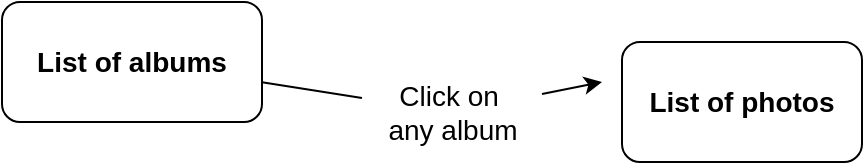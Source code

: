<mxfile>
    <diagram id="dIZZFmNOVlrrtMRTNopA" name="Page-1">
        <mxGraphModel dx="662" dy="391" grid="1" gridSize="10" guides="1" tooltips="1" connect="1" arrows="1" fold="1" page="1" pageScale="1" pageWidth="850" pageHeight="1100" math="0" shadow="0">
            <root>
                <mxCell id="0"/>
                <mxCell id="1" parent="0"/>
                <mxCell id="3" style="edgeStyle=none;html=1;fontSize=14;startArrow=none;" edge="1" parent="1" source="4">
                    <mxGeometry relative="1" as="geometry">
                        <mxPoint x="370" y="100" as="targetPoint"/>
                        <Array as="points"/>
                    </mxGeometry>
                </mxCell>
                <mxCell id="2" value="&lt;font style=&quot;font-size: 14px;&quot;&gt;&lt;b&gt;List of albums&lt;/b&gt;&lt;/font&gt;" style="rounded=1;whiteSpace=wrap;html=1;" vertex="1" parent="1">
                    <mxGeometry x="70" y="60" width="130" height="60" as="geometry"/>
                </mxCell>
                <mxCell id="5" value="&lt;b&gt;List of photos&lt;/b&gt;" style="rounded=1;whiteSpace=wrap;html=1;fontSize=14;" vertex="1" parent="1">
                    <mxGeometry x="380" y="80" width="120" height="60" as="geometry"/>
                </mxCell>
                <mxCell id="6" value="" style="edgeStyle=none;html=1;fontSize=14;endArrow=none;" edge="1" parent="1" source="2" target="4">
                    <mxGeometry relative="1" as="geometry">
                        <mxPoint x="370" y="100" as="targetPoint"/>
                        <mxPoint x="200" y="92.766" as="sourcePoint"/>
                        <Array as="points"/>
                    </mxGeometry>
                </mxCell>
                <mxCell id="4" value="Click on&amp;nbsp;&lt;br&gt;any album" style="text;html=1;align=center;verticalAlign=middle;resizable=0;points=[];autosize=1;strokeColor=none;fillColor=none;fontSize=14;" vertex="1" parent="1">
                    <mxGeometry x="250" y="90" width="90" height="50" as="geometry"/>
                </mxCell>
            </root>
        </mxGraphModel>
    </diagram>
</mxfile>